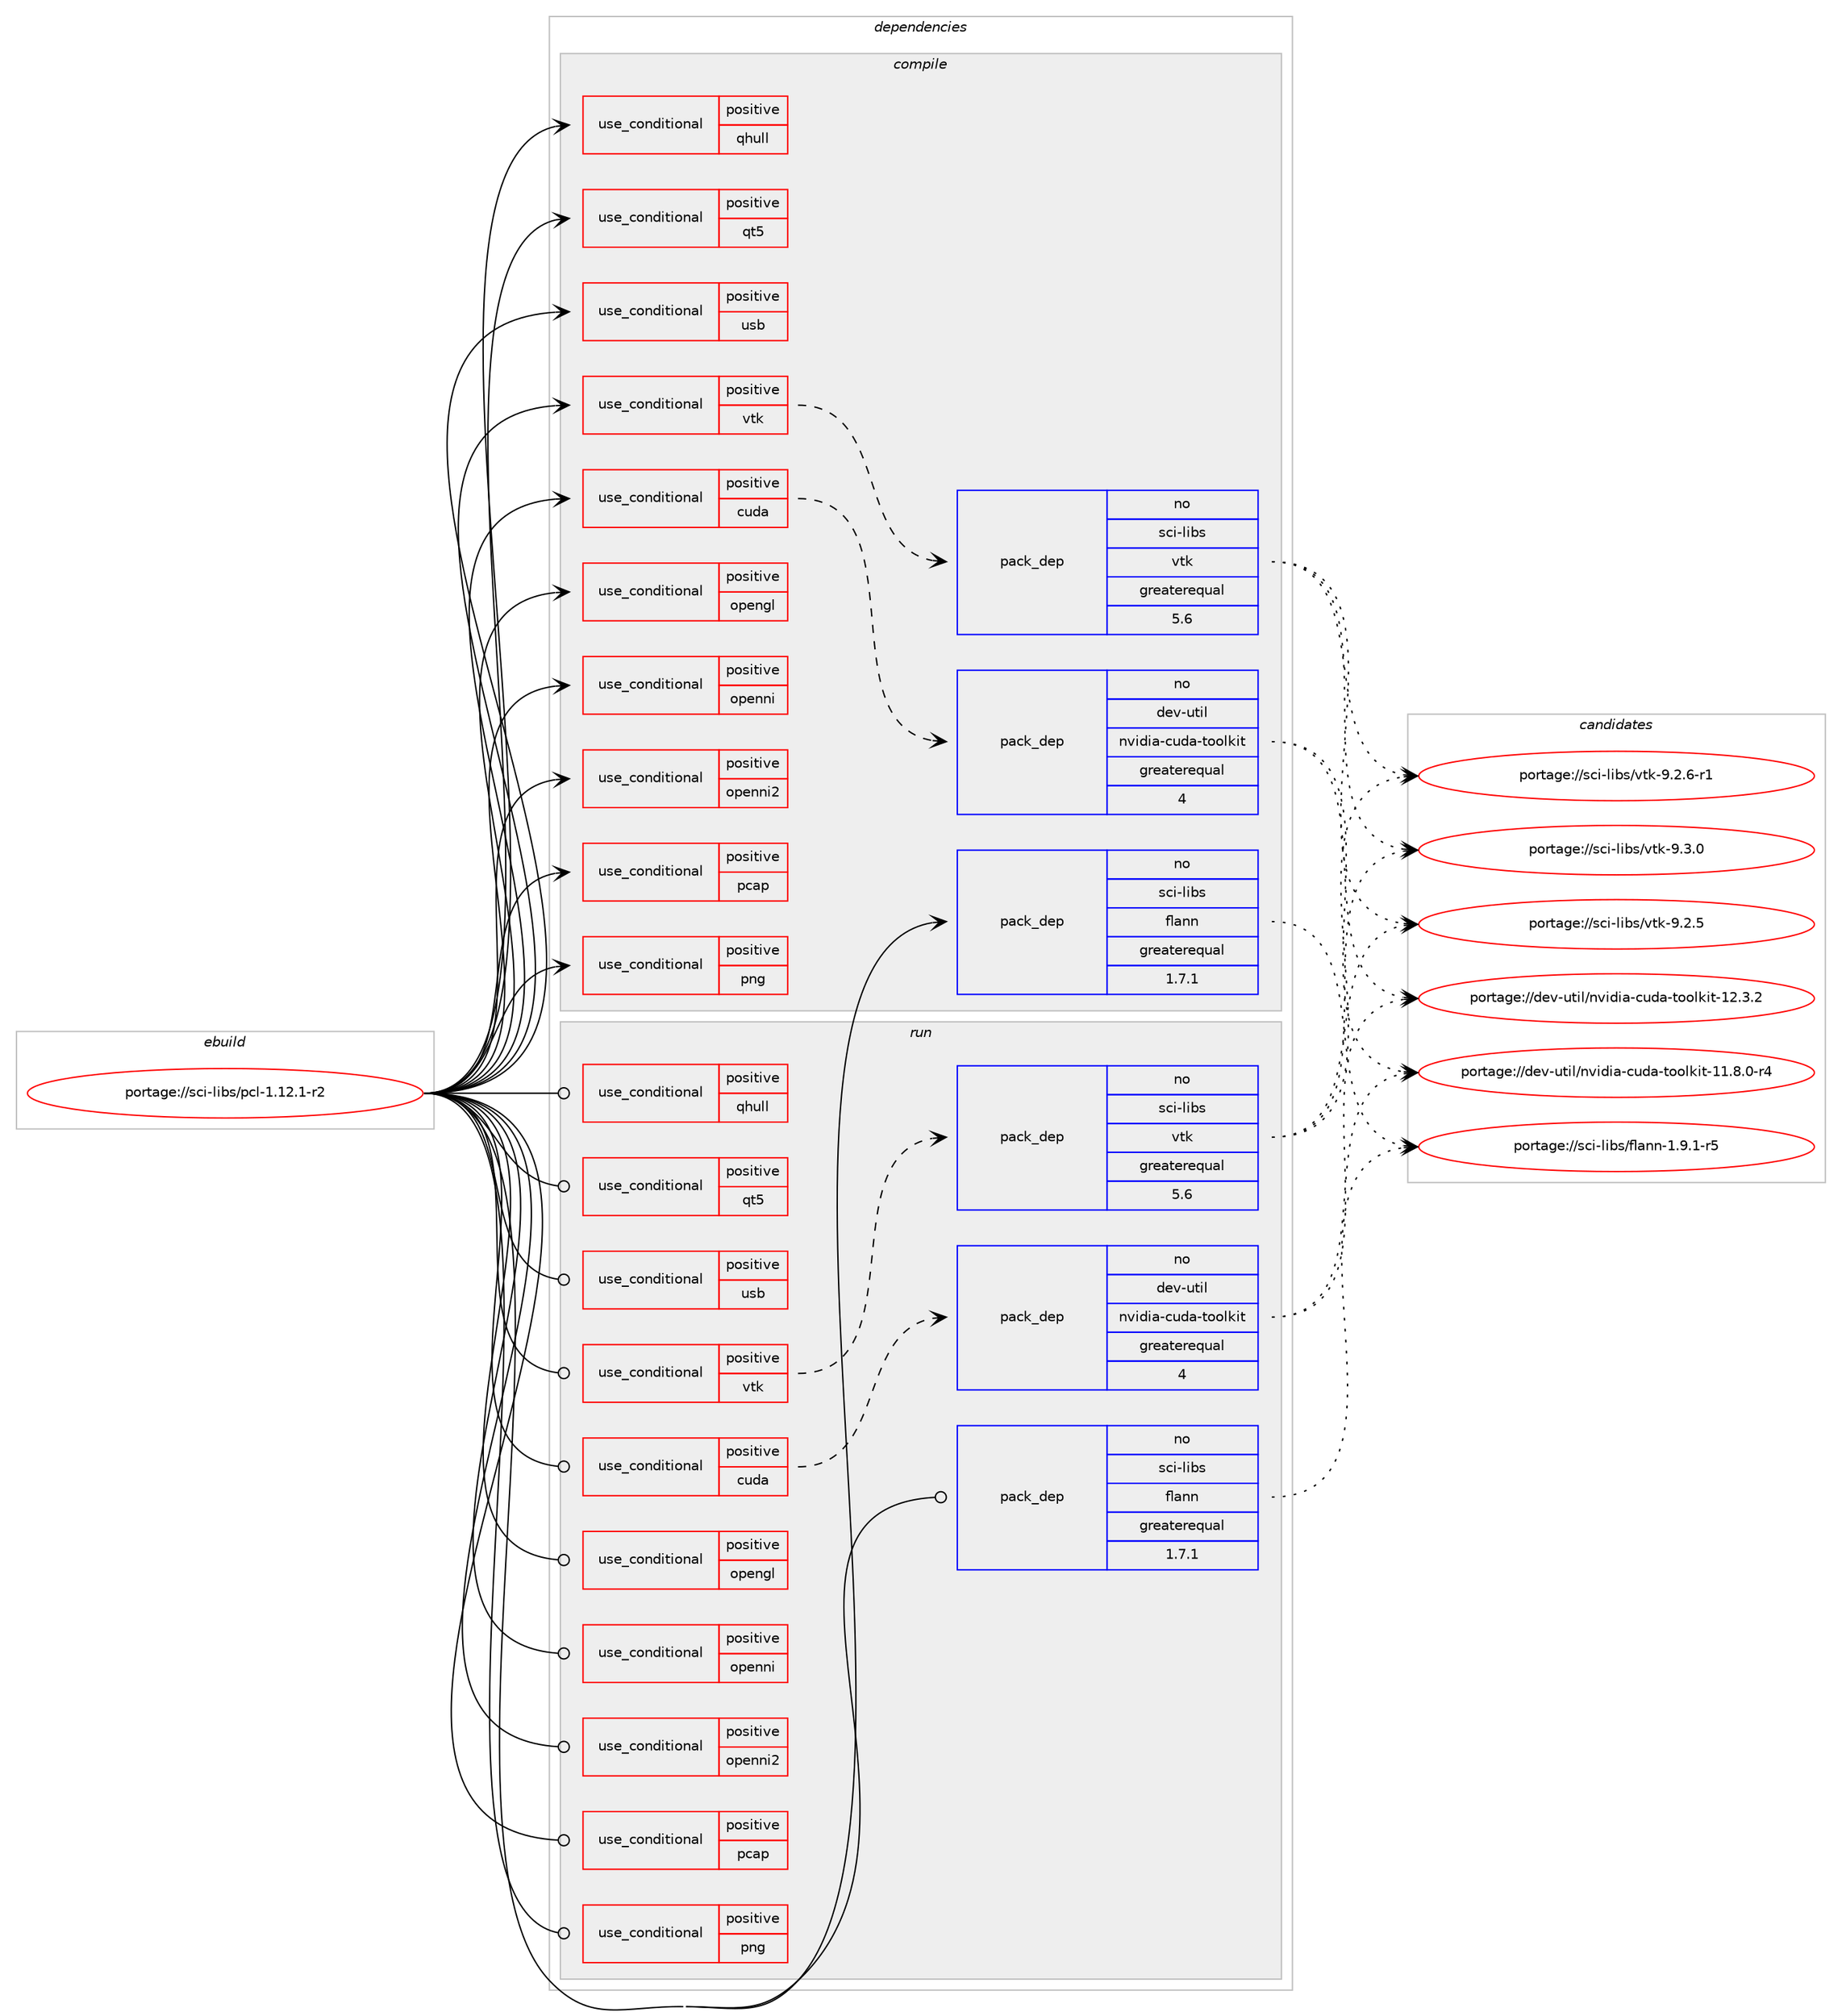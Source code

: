 digraph prolog {

# *************
# Graph options
# *************

newrank=true;
concentrate=true;
compound=true;
graph [rankdir=LR,fontname=Helvetica,fontsize=10,ranksep=1.5];#, ranksep=2.5, nodesep=0.2];
edge  [arrowhead=vee];
node  [fontname=Helvetica,fontsize=10];

# **********
# The ebuild
# **********

subgraph cluster_leftcol {
color=gray;
rank=same;
label=<<i>ebuild</i>>;
id [label="portage://sci-libs/pcl-1.12.1-r2", color=red, width=4, href="../sci-libs/pcl-1.12.1-r2.svg"];
}

# ****************
# The dependencies
# ****************

subgraph cluster_midcol {
color=gray;
label=<<i>dependencies</i>>;
subgraph cluster_compile {
fillcolor="#eeeeee";
style=filled;
label=<<i>compile</i>>;
subgraph cond10995 {
dependency16155 [label=<<TABLE BORDER="0" CELLBORDER="1" CELLSPACING="0" CELLPADDING="4"><TR><TD ROWSPAN="3" CELLPADDING="10">use_conditional</TD></TR><TR><TD>positive</TD></TR><TR><TD>cuda</TD></TR></TABLE>>, shape=none, color=red];
subgraph pack4997 {
dependency16156 [label=<<TABLE BORDER="0" CELLBORDER="1" CELLSPACING="0" CELLPADDING="4" WIDTH="220"><TR><TD ROWSPAN="6" CELLPADDING="30">pack_dep</TD></TR><TR><TD WIDTH="110">no</TD></TR><TR><TD>dev-util</TD></TR><TR><TD>nvidia-cuda-toolkit</TD></TR><TR><TD>greaterequal</TD></TR><TR><TD>4</TD></TR></TABLE>>, shape=none, color=blue];
}
dependency16155:e -> dependency16156:w [weight=20,style="dashed",arrowhead="vee"];
}
id:e -> dependency16155:w [weight=20,style="solid",arrowhead="vee"];
subgraph cond10996 {
dependency16157 [label=<<TABLE BORDER="0" CELLBORDER="1" CELLSPACING="0" CELLPADDING="4"><TR><TD ROWSPAN="3" CELLPADDING="10">use_conditional</TD></TR><TR><TD>positive</TD></TR><TR><TD>opengl</TD></TR></TABLE>>, shape=none, color=red];
# *** BEGIN UNKNOWN DEPENDENCY TYPE (TODO) ***
# dependency16157 -> package_dependency(portage://sci-libs/pcl-1.12.1-r2,install,no,virtual,opengl,none,[,,],[],[])
# *** END UNKNOWN DEPENDENCY TYPE (TODO) ***

# *** BEGIN UNKNOWN DEPENDENCY TYPE (TODO) ***
# dependency16157 -> package_dependency(portage://sci-libs/pcl-1.12.1-r2,install,no,media-libs,freeglut,none,[,,],[],[])
# *** END UNKNOWN DEPENDENCY TYPE (TODO) ***

}
id:e -> dependency16157:w [weight=20,style="solid",arrowhead="vee"];
subgraph cond10997 {
dependency16158 [label=<<TABLE BORDER="0" CELLBORDER="1" CELLSPACING="0" CELLPADDING="4"><TR><TD ROWSPAN="3" CELLPADDING="10">use_conditional</TD></TR><TR><TD>positive</TD></TR><TR><TD>openni</TD></TR></TABLE>>, shape=none, color=red];
# *** BEGIN UNKNOWN DEPENDENCY TYPE (TODO) ***
# dependency16158 -> package_dependency(portage://sci-libs/pcl-1.12.1-r2,install,no,dev-libs,OpenNI,none,[,,],[],[])
# *** END UNKNOWN DEPENDENCY TYPE (TODO) ***

}
id:e -> dependency16158:w [weight=20,style="solid",arrowhead="vee"];
subgraph cond10998 {
dependency16159 [label=<<TABLE BORDER="0" CELLBORDER="1" CELLSPACING="0" CELLPADDING="4"><TR><TD ROWSPAN="3" CELLPADDING="10">use_conditional</TD></TR><TR><TD>positive</TD></TR><TR><TD>openni2</TD></TR></TABLE>>, shape=none, color=red];
# *** BEGIN UNKNOWN DEPENDENCY TYPE (TODO) ***
# dependency16159 -> package_dependency(portage://sci-libs/pcl-1.12.1-r2,install,no,dev-libs,OpenNI2,none,[,,],[],[])
# *** END UNKNOWN DEPENDENCY TYPE (TODO) ***

}
id:e -> dependency16159:w [weight=20,style="solid",arrowhead="vee"];
subgraph cond10999 {
dependency16160 [label=<<TABLE BORDER="0" CELLBORDER="1" CELLSPACING="0" CELLPADDING="4"><TR><TD ROWSPAN="3" CELLPADDING="10">use_conditional</TD></TR><TR><TD>positive</TD></TR><TR><TD>pcap</TD></TR></TABLE>>, shape=none, color=red];
# *** BEGIN UNKNOWN DEPENDENCY TYPE (TODO) ***
# dependency16160 -> package_dependency(portage://sci-libs/pcl-1.12.1-r2,install,no,net-libs,libpcap,none,[,,],[],[])
# *** END UNKNOWN DEPENDENCY TYPE (TODO) ***

}
id:e -> dependency16160:w [weight=20,style="solid",arrowhead="vee"];
subgraph cond11000 {
dependency16161 [label=<<TABLE BORDER="0" CELLBORDER="1" CELLSPACING="0" CELLPADDING="4"><TR><TD ROWSPAN="3" CELLPADDING="10">use_conditional</TD></TR><TR><TD>positive</TD></TR><TR><TD>png</TD></TR></TABLE>>, shape=none, color=red];
# *** BEGIN UNKNOWN DEPENDENCY TYPE (TODO) ***
# dependency16161 -> package_dependency(portage://sci-libs/pcl-1.12.1-r2,install,no,media-libs,libpng,none,[,,],[slot(0),equal],[])
# *** END UNKNOWN DEPENDENCY TYPE (TODO) ***

}
id:e -> dependency16161:w [weight=20,style="solid",arrowhead="vee"];
subgraph cond11001 {
dependency16162 [label=<<TABLE BORDER="0" CELLBORDER="1" CELLSPACING="0" CELLPADDING="4"><TR><TD ROWSPAN="3" CELLPADDING="10">use_conditional</TD></TR><TR><TD>positive</TD></TR><TR><TD>qhull</TD></TR></TABLE>>, shape=none, color=red];
# *** BEGIN UNKNOWN DEPENDENCY TYPE (TODO) ***
# dependency16162 -> package_dependency(portage://sci-libs/pcl-1.12.1-r2,install,no,media-libs,qhull,none,[,,],any_same_slot,[])
# *** END UNKNOWN DEPENDENCY TYPE (TODO) ***

}
id:e -> dependency16162:w [weight=20,style="solid",arrowhead="vee"];
subgraph cond11002 {
dependency16163 [label=<<TABLE BORDER="0" CELLBORDER="1" CELLSPACING="0" CELLPADDING="4"><TR><TD ROWSPAN="3" CELLPADDING="10">use_conditional</TD></TR><TR><TD>positive</TD></TR><TR><TD>qt5</TD></TR></TABLE>>, shape=none, color=red];
# *** BEGIN UNKNOWN DEPENDENCY TYPE (TODO) ***
# dependency16163 -> package_dependency(portage://sci-libs/pcl-1.12.1-r2,install,no,dev-qt,qtgui,none,[,,],[slot(5)],[])
# *** END UNKNOWN DEPENDENCY TYPE (TODO) ***

# *** BEGIN UNKNOWN DEPENDENCY TYPE (TODO) ***
# dependency16163 -> package_dependency(portage://sci-libs/pcl-1.12.1-r2,install,no,dev-qt,qtcore,none,[,,],[slot(5)],[])
# *** END UNKNOWN DEPENDENCY TYPE (TODO) ***

# *** BEGIN UNKNOWN DEPENDENCY TYPE (TODO) ***
# dependency16163 -> package_dependency(portage://sci-libs/pcl-1.12.1-r2,install,no,dev-qt,qtconcurrent,none,[,,],[slot(5)],[])
# *** END UNKNOWN DEPENDENCY TYPE (TODO) ***

# *** BEGIN UNKNOWN DEPENDENCY TYPE (TODO) ***
# dependency16163 -> package_dependency(portage://sci-libs/pcl-1.12.1-r2,install,no,dev-qt,qtopengl,none,[,,],[slot(5)],[])
# *** END UNKNOWN DEPENDENCY TYPE (TODO) ***

}
id:e -> dependency16163:w [weight=20,style="solid",arrowhead="vee"];
subgraph cond11003 {
dependency16164 [label=<<TABLE BORDER="0" CELLBORDER="1" CELLSPACING="0" CELLPADDING="4"><TR><TD ROWSPAN="3" CELLPADDING="10">use_conditional</TD></TR><TR><TD>positive</TD></TR><TR><TD>usb</TD></TR></TABLE>>, shape=none, color=red];
# *** BEGIN UNKNOWN DEPENDENCY TYPE (TODO) ***
# dependency16164 -> package_dependency(portage://sci-libs/pcl-1.12.1-r2,install,no,virtual,libusb,none,[,,],[slot(1)],[])
# *** END UNKNOWN DEPENDENCY TYPE (TODO) ***

}
id:e -> dependency16164:w [weight=20,style="solid",arrowhead="vee"];
subgraph cond11004 {
dependency16165 [label=<<TABLE BORDER="0" CELLBORDER="1" CELLSPACING="0" CELLPADDING="4"><TR><TD ROWSPAN="3" CELLPADDING="10">use_conditional</TD></TR><TR><TD>positive</TD></TR><TR><TD>vtk</TD></TR></TABLE>>, shape=none, color=red];
subgraph pack4998 {
dependency16166 [label=<<TABLE BORDER="0" CELLBORDER="1" CELLSPACING="0" CELLPADDING="4" WIDTH="220"><TR><TD ROWSPAN="6" CELLPADDING="30">pack_dep</TD></TR><TR><TD WIDTH="110">no</TD></TR><TR><TD>sci-libs</TD></TR><TR><TD>vtk</TD></TR><TR><TD>greaterequal</TD></TR><TR><TD>5.6</TD></TR></TABLE>>, shape=none, color=blue];
}
dependency16165:e -> dependency16166:w [weight=20,style="dashed",arrowhead="vee"];
}
id:e -> dependency16165:w [weight=20,style="solid",arrowhead="vee"];
# *** BEGIN UNKNOWN DEPENDENCY TYPE (TODO) ***
# id -> package_dependency(portage://sci-libs/pcl-1.12.1-r2,install,no,dev-cpp,eigen,none,[,,],[slot(3)],[])
# *** END UNKNOWN DEPENDENCY TYPE (TODO) ***

# *** BEGIN UNKNOWN DEPENDENCY TYPE (TODO) ***
# id -> package_dependency(portage://sci-libs/pcl-1.12.1-r2,install,no,dev-libs,boost,none,[,,],any_same_slot,[])
# *** END UNKNOWN DEPENDENCY TYPE (TODO) ***

subgraph pack4999 {
dependency16167 [label=<<TABLE BORDER="0" CELLBORDER="1" CELLSPACING="0" CELLPADDING="4" WIDTH="220"><TR><TD ROWSPAN="6" CELLPADDING="30">pack_dep</TD></TR><TR><TD WIDTH="110">no</TD></TR><TR><TD>sci-libs</TD></TR><TR><TD>flann</TD></TR><TR><TD>greaterequal</TD></TR><TR><TD>1.7.1</TD></TR></TABLE>>, shape=none, color=blue];
}
id:e -> dependency16167:w [weight=20,style="solid",arrowhead="vee"];
# *** BEGIN UNKNOWN DEPENDENCY TYPE (TODO) ***
# id -> package_dependency(portage://sci-libs/pcl-1.12.1-r2,install,strong,dev-cpp,metslib,none,[,,],[],[])
# *** END UNKNOWN DEPENDENCY TYPE (TODO) ***

}
subgraph cluster_compileandrun {
fillcolor="#eeeeee";
style=filled;
label=<<i>compile and run</i>>;
}
subgraph cluster_run {
fillcolor="#eeeeee";
style=filled;
label=<<i>run</i>>;
subgraph cond11005 {
dependency16168 [label=<<TABLE BORDER="0" CELLBORDER="1" CELLSPACING="0" CELLPADDING="4"><TR><TD ROWSPAN="3" CELLPADDING="10">use_conditional</TD></TR><TR><TD>positive</TD></TR><TR><TD>cuda</TD></TR></TABLE>>, shape=none, color=red];
subgraph pack5000 {
dependency16169 [label=<<TABLE BORDER="0" CELLBORDER="1" CELLSPACING="0" CELLPADDING="4" WIDTH="220"><TR><TD ROWSPAN="6" CELLPADDING="30">pack_dep</TD></TR><TR><TD WIDTH="110">no</TD></TR><TR><TD>dev-util</TD></TR><TR><TD>nvidia-cuda-toolkit</TD></TR><TR><TD>greaterequal</TD></TR><TR><TD>4</TD></TR></TABLE>>, shape=none, color=blue];
}
dependency16168:e -> dependency16169:w [weight=20,style="dashed",arrowhead="vee"];
}
id:e -> dependency16168:w [weight=20,style="solid",arrowhead="odot"];
subgraph cond11006 {
dependency16170 [label=<<TABLE BORDER="0" CELLBORDER="1" CELLSPACING="0" CELLPADDING="4"><TR><TD ROWSPAN="3" CELLPADDING="10">use_conditional</TD></TR><TR><TD>positive</TD></TR><TR><TD>opengl</TD></TR></TABLE>>, shape=none, color=red];
# *** BEGIN UNKNOWN DEPENDENCY TYPE (TODO) ***
# dependency16170 -> package_dependency(portage://sci-libs/pcl-1.12.1-r2,run,no,virtual,opengl,none,[,,],[],[])
# *** END UNKNOWN DEPENDENCY TYPE (TODO) ***

# *** BEGIN UNKNOWN DEPENDENCY TYPE (TODO) ***
# dependency16170 -> package_dependency(portage://sci-libs/pcl-1.12.1-r2,run,no,media-libs,freeglut,none,[,,],[],[])
# *** END UNKNOWN DEPENDENCY TYPE (TODO) ***

}
id:e -> dependency16170:w [weight=20,style="solid",arrowhead="odot"];
subgraph cond11007 {
dependency16171 [label=<<TABLE BORDER="0" CELLBORDER="1" CELLSPACING="0" CELLPADDING="4"><TR><TD ROWSPAN="3" CELLPADDING="10">use_conditional</TD></TR><TR><TD>positive</TD></TR><TR><TD>openni</TD></TR></TABLE>>, shape=none, color=red];
# *** BEGIN UNKNOWN DEPENDENCY TYPE (TODO) ***
# dependency16171 -> package_dependency(portage://sci-libs/pcl-1.12.1-r2,run,no,dev-libs,OpenNI,none,[,,],[],[])
# *** END UNKNOWN DEPENDENCY TYPE (TODO) ***

}
id:e -> dependency16171:w [weight=20,style="solid",arrowhead="odot"];
subgraph cond11008 {
dependency16172 [label=<<TABLE BORDER="0" CELLBORDER="1" CELLSPACING="0" CELLPADDING="4"><TR><TD ROWSPAN="3" CELLPADDING="10">use_conditional</TD></TR><TR><TD>positive</TD></TR><TR><TD>openni2</TD></TR></TABLE>>, shape=none, color=red];
# *** BEGIN UNKNOWN DEPENDENCY TYPE (TODO) ***
# dependency16172 -> package_dependency(portage://sci-libs/pcl-1.12.1-r2,run,no,dev-libs,OpenNI2,none,[,,],[],[])
# *** END UNKNOWN DEPENDENCY TYPE (TODO) ***

}
id:e -> dependency16172:w [weight=20,style="solid",arrowhead="odot"];
subgraph cond11009 {
dependency16173 [label=<<TABLE BORDER="0" CELLBORDER="1" CELLSPACING="0" CELLPADDING="4"><TR><TD ROWSPAN="3" CELLPADDING="10">use_conditional</TD></TR><TR><TD>positive</TD></TR><TR><TD>pcap</TD></TR></TABLE>>, shape=none, color=red];
# *** BEGIN UNKNOWN DEPENDENCY TYPE (TODO) ***
# dependency16173 -> package_dependency(portage://sci-libs/pcl-1.12.1-r2,run,no,net-libs,libpcap,none,[,,],[],[])
# *** END UNKNOWN DEPENDENCY TYPE (TODO) ***

}
id:e -> dependency16173:w [weight=20,style="solid",arrowhead="odot"];
subgraph cond11010 {
dependency16174 [label=<<TABLE BORDER="0" CELLBORDER="1" CELLSPACING="0" CELLPADDING="4"><TR><TD ROWSPAN="3" CELLPADDING="10">use_conditional</TD></TR><TR><TD>positive</TD></TR><TR><TD>png</TD></TR></TABLE>>, shape=none, color=red];
# *** BEGIN UNKNOWN DEPENDENCY TYPE (TODO) ***
# dependency16174 -> package_dependency(portage://sci-libs/pcl-1.12.1-r2,run,no,media-libs,libpng,none,[,,],[slot(0),equal],[])
# *** END UNKNOWN DEPENDENCY TYPE (TODO) ***

}
id:e -> dependency16174:w [weight=20,style="solid",arrowhead="odot"];
subgraph cond11011 {
dependency16175 [label=<<TABLE BORDER="0" CELLBORDER="1" CELLSPACING="0" CELLPADDING="4"><TR><TD ROWSPAN="3" CELLPADDING="10">use_conditional</TD></TR><TR><TD>positive</TD></TR><TR><TD>qhull</TD></TR></TABLE>>, shape=none, color=red];
# *** BEGIN UNKNOWN DEPENDENCY TYPE (TODO) ***
# dependency16175 -> package_dependency(portage://sci-libs/pcl-1.12.1-r2,run,no,media-libs,qhull,none,[,,],any_same_slot,[])
# *** END UNKNOWN DEPENDENCY TYPE (TODO) ***

}
id:e -> dependency16175:w [weight=20,style="solid",arrowhead="odot"];
subgraph cond11012 {
dependency16176 [label=<<TABLE BORDER="0" CELLBORDER="1" CELLSPACING="0" CELLPADDING="4"><TR><TD ROWSPAN="3" CELLPADDING="10">use_conditional</TD></TR><TR><TD>positive</TD></TR><TR><TD>qt5</TD></TR></TABLE>>, shape=none, color=red];
# *** BEGIN UNKNOWN DEPENDENCY TYPE (TODO) ***
# dependency16176 -> package_dependency(portage://sci-libs/pcl-1.12.1-r2,run,no,dev-qt,qtgui,none,[,,],[slot(5)],[])
# *** END UNKNOWN DEPENDENCY TYPE (TODO) ***

# *** BEGIN UNKNOWN DEPENDENCY TYPE (TODO) ***
# dependency16176 -> package_dependency(portage://sci-libs/pcl-1.12.1-r2,run,no,dev-qt,qtcore,none,[,,],[slot(5)],[])
# *** END UNKNOWN DEPENDENCY TYPE (TODO) ***

# *** BEGIN UNKNOWN DEPENDENCY TYPE (TODO) ***
# dependency16176 -> package_dependency(portage://sci-libs/pcl-1.12.1-r2,run,no,dev-qt,qtconcurrent,none,[,,],[slot(5)],[])
# *** END UNKNOWN DEPENDENCY TYPE (TODO) ***

# *** BEGIN UNKNOWN DEPENDENCY TYPE (TODO) ***
# dependency16176 -> package_dependency(portage://sci-libs/pcl-1.12.1-r2,run,no,dev-qt,qtopengl,none,[,,],[slot(5)],[])
# *** END UNKNOWN DEPENDENCY TYPE (TODO) ***

}
id:e -> dependency16176:w [weight=20,style="solid",arrowhead="odot"];
subgraph cond11013 {
dependency16177 [label=<<TABLE BORDER="0" CELLBORDER="1" CELLSPACING="0" CELLPADDING="4"><TR><TD ROWSPAN="3" CELLPADDING="10">use_conditional</TD></TR><TR><TD>positive</TD></TR><TR><TD>usb</TD></TR></TABLE>>, shape=none, color=red];
# *** BEGIN UNKNOWN DEPENDENCY TYPE (TODO) ***
# dependency16177 -> package_dependency(portage://sci-libs/pcl-1.12.1-r2,run,no,virtual,libusb,none,[,,],[slot(1)],[])
# *** END UNKNOWN DEPENDENCY TYPE (TODO) ***

}
id:e -> dependency16177:w [weight=20,style="solid",arrowhead="odot"];
subgraph cond11014 {
dependency16178 [label=<<TABLE BORDER="0" CELLBORDER="1" CELLSPACING="0" CELLPADDING="4"><TR><TD ROWSPAN="3" CELLPADDING="10">use_conditional</TD></TR><TR><TD>positive</TD></TR><TR><TD>vtk</TD></TR></TABLE>>, shape=none, color=red];
subgraph pack5001 {
dependency16179 [label=<<TABLE BORDER="0" CELLBORDER="1" CELLSPACING="0" CELLPADDING="4" WIDTH="220"><TR><TD ROWSPAN="6" CELLPADDING="30">pack_dep</TD></TR><TR><TD WIDTH="110">no</TD></TR><TR><TD>sci-libs</TD></TR><TR><TD>vtk</TD></TR><TR><TD>greaterequal</TD></TR><TR><TD>5.6</TD></TR></TABLE>>, shape=none, color=blue];
}
dependency16178:e -> dependency16179:w [weight=20,style="dashed",arrowhead="vee"];
}
id:e -> dependency16178:w [weight=20,style="solid",arrowhead="odot"];
# *** BEGIN UNKNOWN DEPENDENCY TYPE (TODO) ***
# id -> package_dependency(portage://sci-libs/pcl-1.12.1-r2,run,no,dev-cpp,eigen,none,[,,],[slot(3)],[])
# *** END UNKNOWN DEPENDENCY TYPE (TODO) ***

# *** BEGIN UNKNOWN DEPENDENCY TYPE (TODO) ***
# id -> package_dependency(portage://sci-libs/pcl-1.12.1-r2,run,no,dev-libs,boost,none,[,,],any_same_slot,[])
# *** END UNKNOWN DEPENDENCY TYPE (TODO) ***

subgraph pack5002 {
dependency16180 [label=<<TABLE BORDER="0" CELLBORDER="1" CELLSPACING="0" CELLPADDING="4" WIDTH="220"><TR><TD ROWSPAN="6" CELLPADDING="30">pack_dep</TD></TR><TR><TD WIDTH="110">no</TD></TR><TR><TD>sci-libs</TD></TR><TR><TD>flann</TD></TR><TR><TD>greaterequal</TD></TR><TR><TD>1.7.1</TD></TR></TABLE>>, shape=none, color=blue];
}
id:e -> dependency16180:w [weight=20,style="solid",arrowhead="odot"];
}
}

# **************
# The candidates
# **************

subgraph cluster_choices {
rank=same;
color=gray;
label=<<i>candidates</i>>;

subgraph choice4997 {
color=black;
nodesep=1;
choice10010111845117116105108471101181051001059745991171009745116111111108107105116454949465646484511452 [label="portage://dev-util/nvidia-cuda-toolkit-11.8.0-r4", color=red, width=4,href="../dev-util/nvidia-cuda-toolkit-11.8.0-r4.svg"];
choice1001011184511711610510847110118105100105974599117100974511611111110810710511645495046514650 [label="portage://dev-util/nvidia-cuda-toolkit-12.3.2", color=red, width=4,href="../dev-util/nvidia-cuda-toolkit-12.3.2.svg"];
dependency16156:e -> choice10010111845117116105108471101181051001059745991171009745116111111108107105116454949465646484511452:w [style=dotted,weight="100"];
dependency16156:e -> choice1001011184511711610510847110118105100105974599117100974511611111110810710511645495046514650:w [style=dotted,weight="100"];
}
subgraph choice4998 {
color=black;
nodesep=1;
choice11599105451081059811547118116107455746504653 [label="portage://sci-libs/vtk-9.2.5", color=red, width=4,href="../sci-libs/vtk-9.2.5.svg"];
choice115991054510810598115471181161074557465046544511449 [label="portage://sci-libs/vtk-9.2.6-r1", color=red, width=4,href="../sci-libs/vtk-9.2.6-r1.svg"];
choice11599105451081059811547118116107455746514648 [label="portage://sci-libs/vtk-9.3.0", color=red, width=4,href="../sci-libs/vtk-9.3.0.svg"];
dependency16166:e -> choice11599105451081059811547118116107455746504653:w [style=dotted,weight="100"];
dependency16166:e -> choice115991054510810598115471181161074557465046544511449:w [style=dotted,weight="100"];
dependency16166:e -> choice11599105451081059811547118116107455746514648:w [style=dotted,weight="100"];
}
subgraph choice4999 {
color=black;
nodesep=1;
choice11599105451081059811547102108971101104549465746494511453 [label="portage://sci-libs/flann-1.9.1-r5", color=red, width=4,href="../sci-libs/flann-1.9.1-r5.svg"];
dependency16167:e -> choice11599105451081059811547102108971101104549465746494511453:w [style=dotted,weight="100"];
}
subgraph choice5000 {
color=black;
nodesep=1;
choice10010111845117116105108471101181051001059745991171009745116111111108107105116454949465646484511452 [label="portage://dev-util/nvidia-cuda-toolkit-11.8.0-r4", color=red, width=4,href="../dev-util/nvidia-cuda-toolkit-11.8.0-r4.svg"];
choice1001011184511711610510847110118105100105974599117100974511611111110810710511645495046514650 [label="portage://dev-util/nvidia-cuda-toolkit-12.3.2", color=red, width=4,href="../dev-util/nvidia-cuda-toolkit-12.3.2.svg"];
dependency16169:e -> choice10010111845117116105108471101181051001059745991171009745116111111108107105116454949465646484511452:w [style=dotted,weight="100"];
dependency16169:e -> choice1001011184511711610510847110118105100105974599117100974511611111110810710511645495046514650:w [style=dotted,weight="100"];
}
subgraph choice5001 {
color=black;
nodesep=1;
choice11599105451081059811547118116107455746504653 [label="portage://sci-libs/vtk-9.2.5", color=red, width=4,href="../sci-libs/vtk-9.2.5.svg"];
choice115991054510810598115471181161074557465046544511449 [label="portage://sci-libs/vtk-9.2.6-r1", color=red, width=4,href="../sci-libs/vtk-9.2.6-r1.svg"];
choice11599105451081059811547118116107455746514648 [label="portage://sci-libs/vtk-9.3.0", color=red, width=4,href="../sci-libs/vtk-9.3.0.svg"];
dependency16179:e -> choice11599105451081059811547118116107455746504653:w [style=dotted,weight="100"];
dependency16179:e -> choice115991054510810598115471181161074557465046544511449:w [style=dotted,weight="100"];
dependency16179:e -> choice11599105451081059811547118116107455746514648:w [style=dotted,weight="100"];
}
subgraph choice5002 {
color=black;
nodesep=1;
choice11599105451081059811547102108971101104549465746494511453 [label="portage://sci-libs/flann-1.9.1-r5", color=red, width=4,href="../sci-libs/flann-1.9.1-r5.svg"];
dependency16180:e -> choice11599105451081059811547102108971101104549465746494511453:w [style=dotted,weight="100"];
}
}

}
